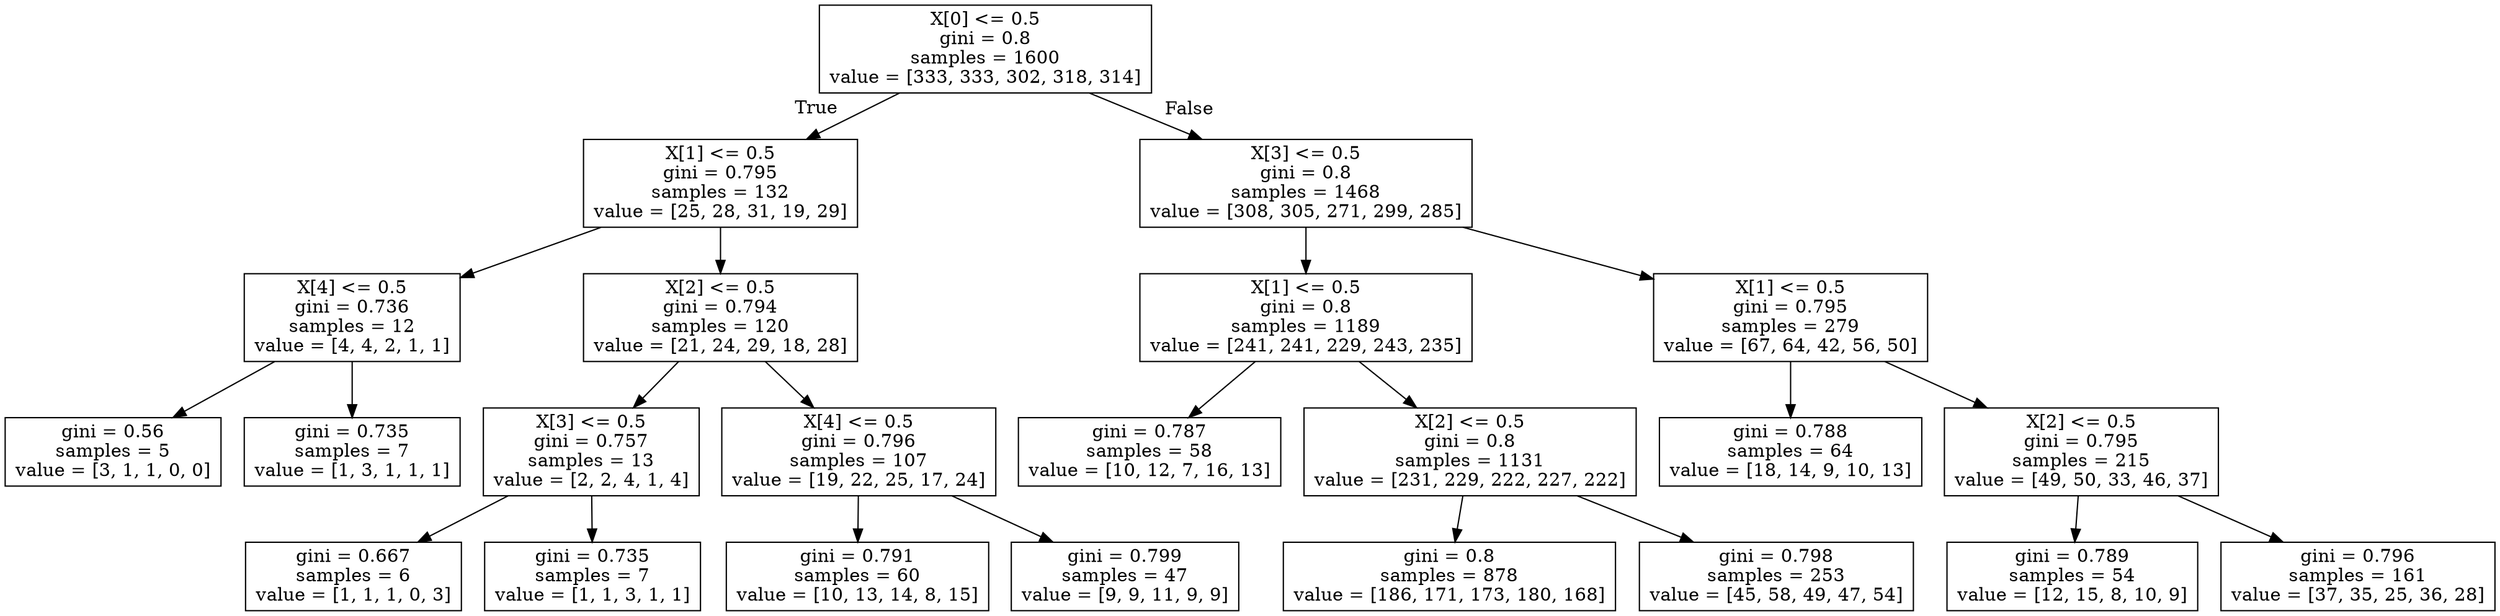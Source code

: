 digraph Tree {
node [shape=box] ;
0 [label="X[0] <= 0.5\ngini = 0.8\nsamples = 1600\nvalue = [333, 333, 302, 318, 314]"] ;
1 [label="X[1] <= 0.5\ngini = 0.795\nsamples = 132\nvalue = [25, 28, 31, 19, 29]"] ;
0 -> 1 [labeldistance=2.5, labelangle=45, headlabel="True"] ;
2 [label="X[4] <= 0.5\ngini = 0.736\nsamples = 12\nvalue = [4, 4, 2, 1, 1]"] ;
1 -> 2 ;
3 [label="gini = 0.56\nsamples = 5\nvalue = [3, 1, 1, 0, 0]"] ;
2 -> 3 ;
4 [label="gini = 0.735\nsamples = 7\nvalue = [1, 3, 1, 1, 1]"] ;
2 -> 4 ;
5 [label="X[2] <= 0.5\ngini = 0.794\nsamples = 120\nvalue = [21, 24, 29, 18, 28]"] ;
1 -> 5 ;
6 [label="X[3] <= 0.5\ngini = 0.757\nsamples = 13\nvalue = [2, 2, 4, 1, 4]"] ;
5 -> 6 ;
7 [label="gini = 0.667\nsamples = 6\nvalue = [1, 1, 1, 0, 3]"] ;
6 -> 7 ;
8 [label="gini = 0.735\nsamples = 7\nvalue = [1, 1, 3, 1, 1]"] ;
6 -> 8 ;
9 [label="X[4] <= 0.5\ngini = 0.796\nsamples = 107\nvalue = [19, 22, 25, 17, 24]"] ;
5 -> 9 ;
10 [label="gini = 0.791\nsamples = 60\nvalue = [10, 13, 14, 8, 15]"] ;
9 -> 10 ;
11 [label="gini = 0.799\nsamples = 47\nvalue = [9, 9, 11, 9, 9]"] ;
9 -> 11 ;
12 [label="X[3] <= 0.5\ngini = 0.8\nsamples = 1468\nvalue = [308, 305, 271, 299, 285]"] ;
0 -> 12 [labeldistance=2.5, labelangle=-45, headlabel="False"] ;
13 [label="X[1] <= 0.5\ngini = 0.8\nsamples = 1189\nvalue = [241, 241, 229, 243, 235]"] ;
12 -> 13 ;
14 [label="gini = 0.787\nsamples = 58\nvalue = [10, 12, 7, 16, 13]"] ;
13 -> 14 ;
15 [label="X[2] <= 0.5\ngini = 0.8\nsamples = 1131\nvalue = [231, 229, 222, 227, 222]"] ;
13 -> 15 ;
16 [label="gini = 0.8\nsamples = 878\nvalue = [186, 171, 173, 180, 168]"] ;
15 -> 16 ;
17 [label="gini = 0.798\nsamples = 253\nvalue = [45, 58, 49, 47, 54]"] ;
15 -> 17 ;
18 [label="X[1] <= 0.5\ngini = 0.795\nsamples = 279\nvalue = [67, 64, 42, 56, 50]"] ;
12 -> 18 ;
19 [label="gini = 0.788\nsamples = 64\nvalue = [18, 14, 9, 10, 13]"] ;
18 -> 19 ;
20 [label="X[2] <= 0.5\ngini = 0.795\nsamples = 215\nvalue = [49, 50, 33, 46, 37]"] ;
18 -> 20 ;
21 [label="gini = 0.789\nsamples = 54\nvalue = [12, 15, 8, 10, 9]"] ;
20 -> 21 ;
22 [label="gini = 0.796\nsamples = 161\nvalue = [37, 35, 25, 36, 28]"] ;
20 -> 22 ;
}